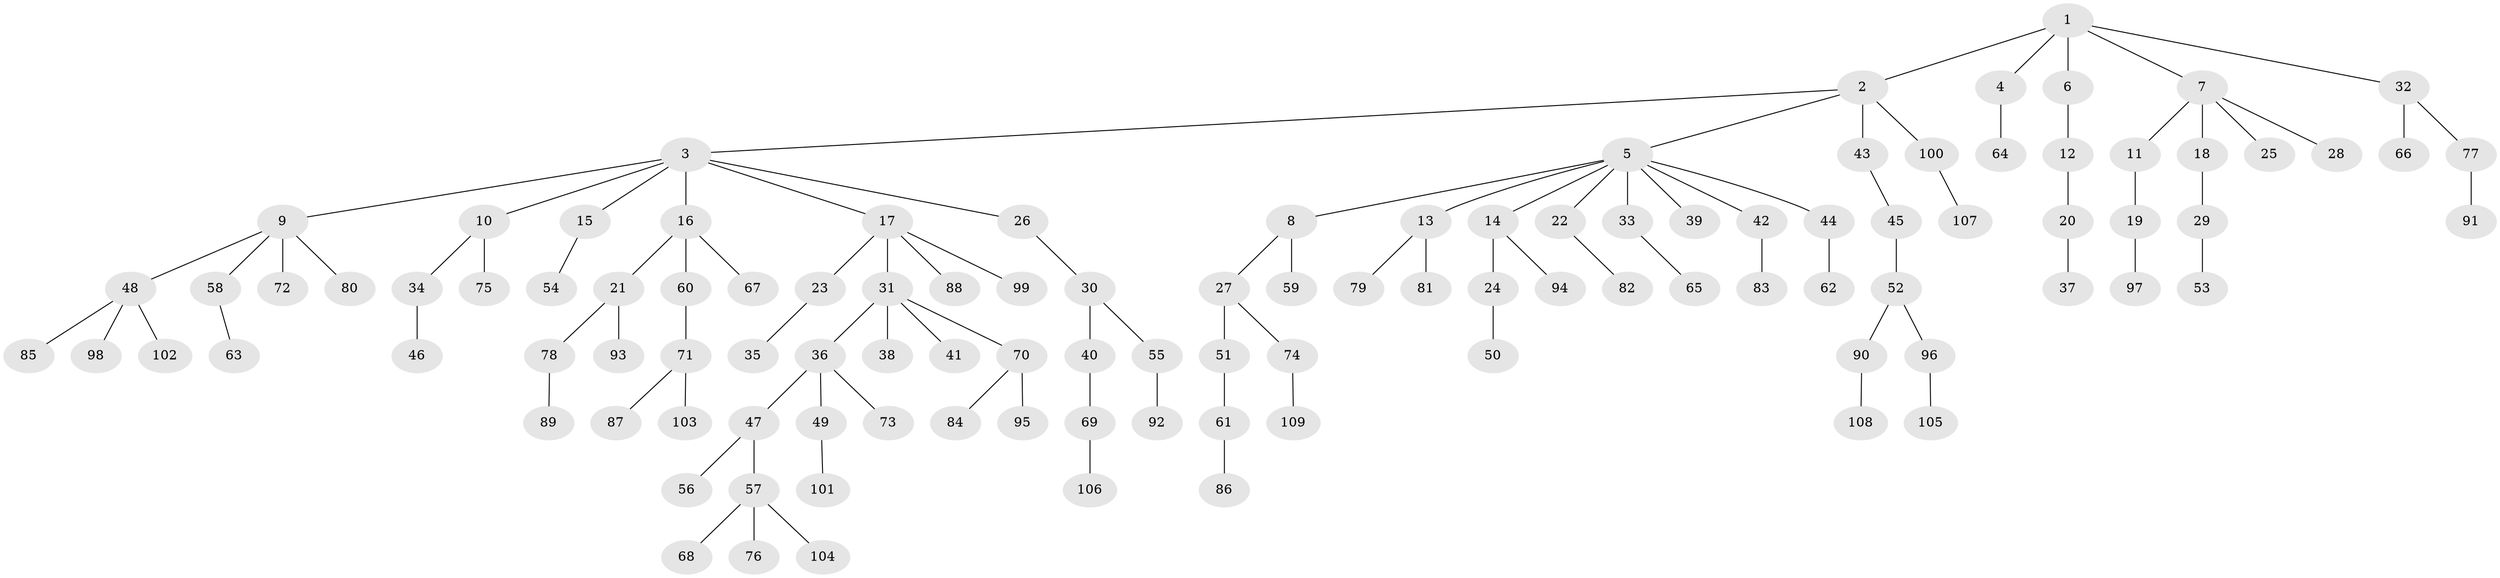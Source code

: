 // coarse degree distribution, {1: 0.813953488372093, 2: 0.11627906976744186, 10: 0.023255813953488372, 26: 0.023255813953488372, 3: 0.023255813953488372}
// Generated by graph-tools (version 1.1) at 2025/57/03/04/25 21:57:05]
// undirected, 109 vertices, 108 edges
graph export_dot {
graph [start="1"]
  node [color=gray90,style=filled];
  1;
  2;
  3;
  4;
  5;
  6;
  7;
  8;
  9;
  10;
  11;
  12;
  13;
  14;
  15;
  16;
  17;
  18;
  19;
  20;
  21;
  22;
  23;
  24;
  25;
  26;
  27;
  28;
  29;
  30;
  31;
  32;
  33;
  34;
  35;
  36;
  37;
  38;
  39;
  40;
  41;
  42;
  43;
  44;
  45;
  46;
  47;
  48;
  49;
  50;
  51;
  52;
  53;
  54;
  55;
  56;
  57;
  58;
  59;
  60;
  61;
  62;
  63;
  64;
  65;
  66;
  67;
  68;
  69;
  70;
  71;
  72;
  73;
  74;
  75;
  76;
  77;
  78;
  79;
  80;
  81;
  82;
  83;
  84;
  85;
  86;
  87;
  88;
  89;
  90;
  91;
  92;
  93;
  94;
  95;
  96;
  97;
  98;
  99;
  100;
  101;
  102;
  103;
  104;
  105;
  106;
  107;
  108;
  109;
  1 -- 2;
  1 -- 4;
  1 -- 6;
  1 -- 7;
  1 -- 32;
  2 -- 3;
  2 -- 5;
  2 -- 43;
  2 -- 100;
  3 -- 9;
  3 -- 10;
  3 -- 15;
  3 -- 16;
  3 -- 17;
  3 -- 26;
  4 -- 64;
  5 -- 8;
  5 -- 13;
  5 -- 14;
  5 -- 22;
  5 -- 33;
  5 -- 39;
  5 -- 42;
  5 -- 44;
  6 -- 12;
  7 -- 11;
  7 -- 18;
  7 -- 25;
  7 -- 28;
  8 -- 27;
  8 -- 59;
  9 -- 48;
  9 -- 58;
  9 -- 72;
  9 -- 80;
  10 -- 34;
  10 -- 75;
  11 -- 19;
  12 -- 20;
  13 -- 79;
  13 -- 81;
  14 -- 24;
  14 -- 94;
  15 -- 54;
  16 -- 21;
  16 -- 60;
  16 -- 67;
  17 -- 23;
  17 -- 31;
  17 -- 88;
  17 -- 99;
  18 -- 29;
  19 -- 97;
  20 -- 37;
  21 -- 78;
  21 -- 93;
  22 -- 82;
  23 -- 35;
  24 -- 50;
  26 -- 30;
  27 -- 51;
  27 -- 74;
  29 -- 53;
  30 -- 40;
  30 -- 55;
  31 -- 36;
  31 -- 38;
  31 -- 41;
  31 -- 70;
  32 -- 66;
  32 -- 77;
  33 -- 65;
  34 -- 46;
  36 -- 47;
  36 -- 49;
  36 -- 73;
  40 -- 69;
  42 -- 83;
  43 -- 45;
  44 -- 62;
  45 -- 52;
  47 -- 56;
  47 -- 57;
  48 -- 85;
  48 -- 98;
  48 -- 102;
  49 -- 101;
  51 -- 61;
  52 -- 90;
  52 -- 96;
  55 -- 92;
  57 -- 68;
  57 -- 76;
  57 -- 104;
  58 -- 63;
  60 -- 71;
  61 -- 86;
  69 -- 106;
  70 -- 84;
  70 -- 95;
  71 -- 87;
  71 -- 103;
  74 -- 109;
  77 -- 91;
  78 -- 89;
  90 -- 108;
  96 -- 105;
  100 -- 107;
}
